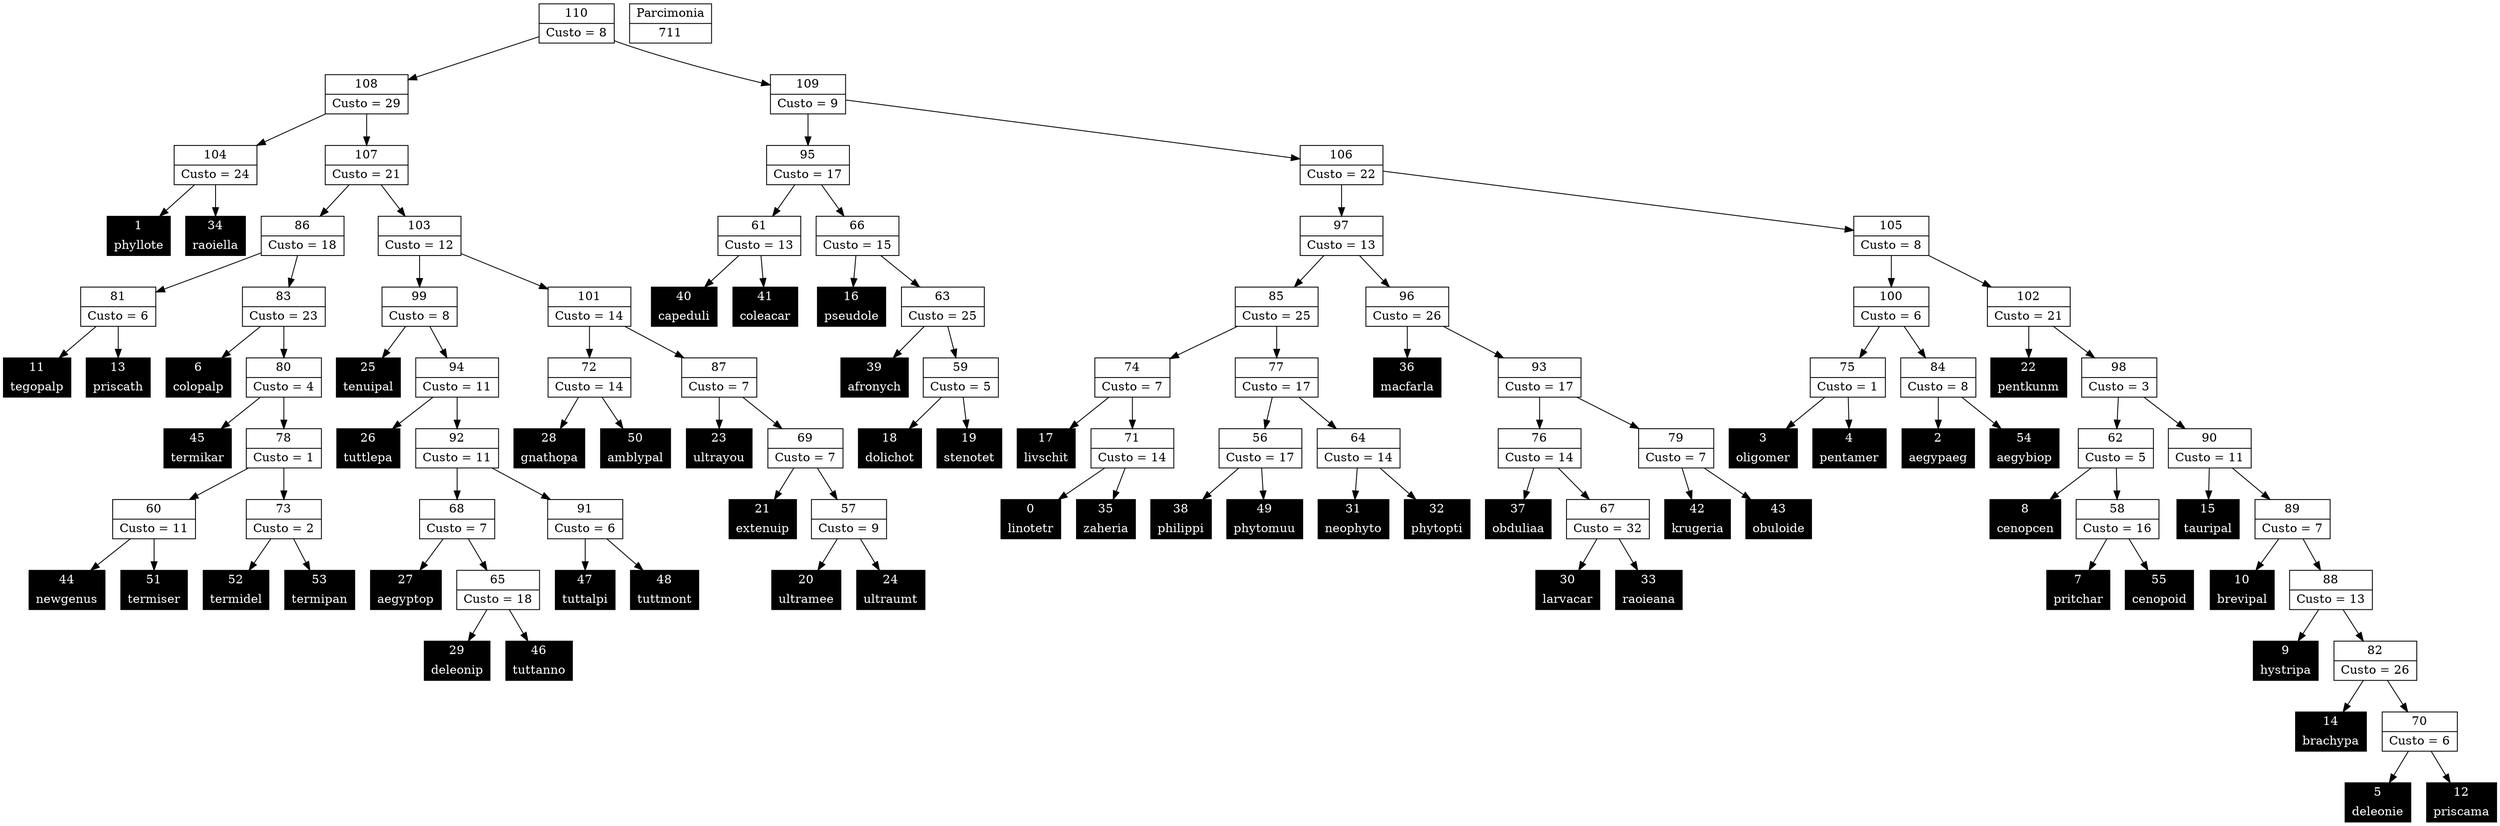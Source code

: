 Digraph G {
0 [shape="record", label="{0 | linotetr}",style=filled, color=black, fontcolor=white,fontsize=14, height=0.5]
1 [shape="record", label="{1 | phyllote}",style=filled, color=black, fontcolor=white,fontsize=14, height=0.5]
2 [shape="record", label="{2 | aegypaeg}",style=filled, color=black, fontcolor=white,fontsize=14, height=0.5]
3 [shape="record", label="{3 | oligomer}",style=filled, color=black, fontcolor=white,fontsize=14, height=0.5]
4 [shape="record", label="{4 | pentamer}",style=filled, color=black, fontcolor=white,fontsize=14, height=0.5]
5 [shape="record", label="{5 | deleonie}",style=filled, color=black, fontcolor=white,fontsize=14, height=0.5]
6 [shape="record", label="{6 | colopalp}",style=filled, color=black, fontcolor=white,fontsize=14, height=0.5]
7 [shape="record", label="{7 | pritchar}",style=filled, color=black, fontcolor=white,fontsize=14, height=0.5]
8 [shape="record", label="{8 | cenopcen}",style=filled, color=black, fontcolor=white,fontsize=14, height=0.5]
9 [shape="record", label="{9 | hystripa}",style=filled, color=black, fontcolor=white,fontsize=14, height=0.5]
10 [shape="record", label="{10 | brevipal}",style=filled, color=black, fontcolor=white,fontsize=14, height=0.5]
11 [shape="record", label="{11 | tegopalp}",style=filled, color=black, fontcolor=white,fontsize=14, height=0.5]
12 [shape="record", label="{12 | priscama}",style=filled, color=black, fontcolor=white,fontsize=14, height=0.5]
13 [shape="record", label="{13 | priscath}",style=filled, color=black, fontcolor=white,fontsize=14, height=0.5]
14 [shape="record", label="{14 | brachypa}",style=filled, color=black, fontcolor=white,fontsize=14, height=0.5]
15 [shape="record", label="{15 | tauripal}",style=filled, color=black, fontcolor=white,fontsize=14, height=0.5]
16 [shape="record", label="{16 | pseudole}",style=filled, color=black, fontcolor=white,fontsize=14, height=0.5]
17 [shape="record", label="{17 | livschit}",style=filled, color=black, fontcolor=white,fontsize=14, height=0.5]
18 [shape="record", label="{18 | dolichot}",style=filled, color=black, fontcolor=white,fontsize=14, height=0.5]
19 [shape="record", label="{19 | stenotet}",style=filled, color=black, fontcolor=white,fontsize=14, height=0.5]
20 [shape="record", label="{20 | ultramee}",style=filled, color=black, fontcolor=white,fontsize=14, height=0.5]
21 [shape="record", label="{21 | extenuip}",style=filled, color=black, fontcolor=white,fontsize=14, height=0.5]
22 [shape="record", label="{22 | pentkunm}",style=filled, color=black, fontcolor=white,fontsize=14, height=0.5]
23 [shape="record", label="{23 | ultrayou}",style=filled, color=black, fontcolor=white,fontsize=14, height=0.5]
24 [shape="record", label="{24 | ultraumt}",style=filled, color=black, fontcolor=white,fontsize=14, height=0.5]
25 [shape="record", label="{25 | tenuipal}",style=filled, color=black, fontcolor=white,fontsize=14, height=0.5]
26 [shape="record", label="{26 | tuttlepa}",style=filled, color=black, fontcolor=white,fontsize=14, height=0.5]
27 [shape="record", label="{27 | aegyptop}",style=filled, color=black, fontcolor=white,fontsize=14, height=0.5]
28 [shape="record", label="{28 | gnathopa}",style=filled, color=black, fontcolor=white,fontsize=14, height=0.5]
29 [shape="record", label="{29 | deleonip}",style=filled, color=black, fontcolor=white,fontsize=14, height=0.5]
30 [shape="record", label="{30 | larvacar}",style=filled, color=black, fontcolor=white,fontsize=14, height=0.5]
31 [shape="record", label="{31 | neophyto}",style=filled, color=black, fontcolor=white,fontsize=14, height=0.5]
32 [shape="record", label="{32 | phytopti}",style=filled, color=black, fontcolor=white,fontsize=14, height=0.5]
33 [shape="record", label="{33 | raoieana}",style=filled, color=black, fontcolor=white,fontsize=14, height=0.5]
34 [shape="record", label="{34 | raoiella}",style=filled, color=black, fontcolor=white,fontsize=14, height=0.5]
35 [shape="record", label="{35 | zaheria}",style=filled, color=black, fontcolor=white,fontsize=14, height=0.5]
36 [shape="record", label="{36 | macfarla}",style=filled, color=black, fontcolor=white,fontsize=14, height=0.5]
37 [shape="record", label="{37 | obduliaa}",style=filled, color=black, fontcolor=white,fontsize=14, height=0.5]
38 [shape="record", label="{38 | philippi}",style=filled, color=black, fontcolor=white,fontsize=14, height=0.5]
39 [shape="record", label="{39 | afronych}",style=filled, color=black, fontcolor=white,fontsize=14, height=0.5]
40 [shape="record", label="{40 | capeduli}",style=filled, color=black, fontcolor=white,fontsize=14, height=0.5]
41 [shape="record", label="{41 | coleacar}",style=filled, color=black, fontcolor=white,fontsize=14, height=0.5]
42 [shape="record", label="{42 | krugeria}",style=filled, color=black, fontcolor=white,fontsize=14, height=0.5]
43 [shape="record", label="{43 | obuloide}",style=filled, color=black, fontcolor=white,fontsize=14, height=0.5]
44 [shape="record", label="{44 | newgenus}",style=filled, color=black, fontcolor=white,fontsize=14, height=0.5]
45 [shape="record", label="{45 | termikar}",style=filled, color=black, fontcolor=white,fontsize=14, height=0.5]
46 [shape="record", label="{46 | tuttanno}",style=filled, color=black, fontcolor=white,fontsize=14, height=0.5]
47 [shape="record", label="{47 | tuttalpi}",style=filled, color=black, fontcolor=white,fontsize=14, height=0.5]
48 [shape="record", label="{48 | tuttmont}",style=filled, color=black, fontcolor=white,fontsize=14, height=0.5]
49 [shape="record", label="{49 | phytomuu}",style=filled, color=black, fontcolor=white,fontsize=14, height=0.5]
50 [shape="record", label="{50 | amblypal}",style=filled, color=black, fontcolor=white,fontsize=14, height=0.5]
51 [shape="record", label="{51 | termiser}",style=filled, color=black, fontcolor=white,fontsize=14, height=0.5]
52 [shape="record", label="{52 | termidel}",style=filled, color=black, fontcolor=white,fontsize=14, height=0.5]
53 [shape="record", label="{53 | termipan}",style=filled, color=black, fontcolor=white,fontsize=14, height=0.5]
54 [shape="record", label="{54 | aegybiop}",style=filled, color=black, fontcolor=white,fontsize=14, height=0.5]
55 [shape="record", label="{55 | cenopoid}",style=filled, color=black, fontcolor=white,fontsize=14, height=0.5]
56 [shape="record", label="{56|Custo = 17}"]
57 [shape="record", label="{57|Custo = 9}"]
58 [shape="record", label="{58|Custo = 16}"]
59 [shape="record", label="{59|Custo = 5}"]
60 [shape="record", label="{60|Custo = 11}"]
61 [shape="record", label="{61|Custo = 13}"]
62 [shape="record", label="{62|Custo = 5}"]
63 [shape="record", label="{63|Custo = 25}"]
64 [shape="record", label="{64|Custo = 14}"]
65 [shape="record", label="{65|Custo = 18}"]
66 [shape="record", label="{66|Custo = 15}"]
67 [shape="record", label="{67|Custo = 32}"]
68 [shape="record", label="{68|Custo = 7}"]
69 [shape="record", label="{69|Custo = 7}"]
70 [shape="record", label="{70|Custo = 6}"]
71 [shape="record", label="{71|Custo = 14}"]
72 [shape="record", label="{72|Custo = 14}"]
73 [shape="record", label="{73|Custo = 2}"]
74 [shape="record", label="{74|Custo = 7}"]
75 [shape="record", label="{75|Custo = 1}"]
76 [shape="record", label="{76|Custo = 14}"]
77 [shape="record", label="{77|Custo = 17}"]
78 [shape="record", label="{78|Custo = 1}"]
79 [shape="record", label="{79|Custo = 7}"]
80 [shape="record", label="{80|Custo = 4}"]
81 [shape="record", label="{81|Custo = 6}"]
82 [shape="record", label="{82|Custo = 26}"]
83 [shape="record", label="{83|Custo = 23}"]
84 [shape="record", label="{84|Custo = 8}"]
85 [shape="record", label="{85|Custo = 25}"]
86 [shape="record", label="{86|Custo = 18}"]
87 [shape="record", label="{87|Custo = 7}"]
88 [shape="record", label="{88|Custo = 13}"]
89 [shape="record", label="{89|Custo = 7}"]
90 [shape="record", label="{90|Custo = 11}"]
91 [shape="record", label="{91|Custo = 6}"]
92 [shape="record", label="{92|Custo = 11}"]
93 [shape="record", label="{93|Custo = 17}"]
94 [shape="record", label="{94|Custo = 11}"]
95 [shape="record", label="{95|Custo = 17}"]
96 [shape="record", label="{96|Custo = 26}"]
97 [shape="record", label="{97|Custo = 13}"]
98 [shape="record", label="{98|Custo = 3}"]
99 [shape="record", label="{99|Custo = 8}"]
100 [shape="record", label="{100|Custo = 6}"]
101 [shape="record", label="{101|Custo = 14}"]
102 [shape="record", label="{102|Custo = 21}"]
103 [shape="record", label="{103|Custo = 12}"]
104 [shape="record", label="{104|Custo = 24}"]
105 [shape="record", label="{105|Custo = 8}"]
106 [shape="record", label="{106|Custo = 22}"]
107 [shape="record", label="{107|Custo = 21}"]
108 [shape="record", label="{108|Custo = 29}"]
109 [shape="record", label="{109|Custo = 9}"]
110 [shape="record", label="{110|Custo = 8}"]

56->49
56->38
57->24
57->20
58->55
58->7
59->19
59->18
60->51
60->44
61->41
61->40
62->58
62->8
63->59
63->39
64->32
64->31
65->46
65->29
66->63
66->16
67->33
67->30
68->65
68->27
69->57
69->21
70->12
70->5
71->35
71->0
72->50
72->28
73->53
73->52
74->71
74->17
75->4
75->3
76->67
76->37
77->64
77->56
78->73
78->60
79->43
79->42
80->78
80->45
81->13
81->11
82->70
82->14
83->80
83->6
84->54
84->2
85->77
85->74
86->83
86->81
87->69
87->23
88->82
88->9
89->88
89->10
90->89
90->15
91->48
91->47
92->91
92->68
93->79
93->76
94->92
94->26
95->66
95->61
96->93
96->36
97->96
97->85
98->90
98->62
99->94
99->25
100->84
100->75
101->87
101->72
102->98
102->22
103->101
103->99
104->34
104->1
105->102
105->100
106->105
106->97
107->103
107->86
108->107
108->104
109->106
109->95
110->109
110->108

711 [shape="record", label="{Parcimonia|711}"]
}